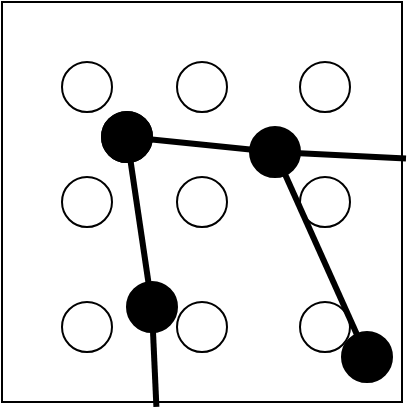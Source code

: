 <mxfile version="12.9.12" type="device"><diagram id="QV_lfO9FSOmVU6kLYoHd" name="Page-1"><mxGraphModel dx="868" dy="479" grid="1" gridSize="10" guides="1" tooltips="1" connect="1" arrows="1" fold="1" page="1" pageScale="1" pageWidth="827" pageHeight="1169" math="0" shadow="0"><root><mxCell id="0"/><mxCell id="1" parent="0"/><mxCell id="7eHNOUm_mzWNuAlaP2gH-22" value="" style="whiteSpace=wrap;html=1;aspect=fixed;strokeColor=#000000;" vertex="1" parent="1"><mxGeometry x="140" y="570" width="200" height="200" as="geometry"/></mxCell><mxCell id="7eHNOUm_mzWNuAlaP2gH-23" value="" style="ellipse;whiteSpace=wrap;html=1;aspect=fixed;strokeColor=#000000;" vertex="1" parent="1"><mxGeometry x="170" y="600" width="25" height="25" as="geometry"/></mxCell><mxCell id="7eHNOUm_mzWNuAlaP2gH-24" value="" style="ellipse;whiteSpace=wrap;html=1;aspect=fixed;strokeColor=#000000;" vertex="1" parent="1"><mxGeometry x="227.5" y="600" width="25" height="25" as="geometry"/></mxCell><mxCell id="7eHNOUm_mzWNuAlaP2gH-25" value="" style="ellipse;whiteSpace=wrap;html=1;aspect=fixed;strokeColor=#000000;" vertex="1" parent="1"><mxGeometry x="289" y="600" width="25" height="25" as="geometry"/></mxCell><mxCell id="7eHNOUm_mzWNuAlaP2gH-26" value="" style="ellipse;whiteSpace=wrap;html=1;aspect=fixed;strokeColor=#000000;" vertex="1" parent="1"><mxGeometry x="170" y="657.5" width="25" height="25" as="geometry"/></mxCell><mxCell id="7eHNOUm_mzWNuAlaP2gH-27" value="" style="ellipse;whiteSpace=wrap;html=1;aspect=fixed;strokeColor=#000000;" vertex="1" parent="1"><mxGeometry x="227.5" y="657.5" width="25" height="25" as="geometry"/></mxCell><mxCell id="7eHNOUm_mzWNuAlaP2gH-28" value="" style="ellipse;whiteSpace=wrap;html=1;aspect=fixed;strokeColor=#000000;" vertex="1" parent="1"><mxGeometry x="289" y="657.5" width="25" height="25" as="geometry"/></mxCell><mxCell id="7eHNOUm_mzWNuAlaP2gH-29" value="" style="ellipse;whiteSpace=wrap;html=1;aspect=fixed;strokeColor=#000000;" vertex="1" parent="1"><mxGeometry x="170" y="720" width="25" height="25" as="geometry"/></mxCell><mxCell id="7eHNOUm_mzWNuAlaP2gH-30" value="" style="ellipse;whiteSpace=wrap;html=1;aspect=fixed;strokeColor=#000000;" vertex="1" parent="1"><mxGeometry x="227.5" y="720" width="25" height="25" as="geometry"/></mxCell><mxCell id="7eHNOUm_mzWNuAlaP2gH-31" value="" style="ellipse;whiteSpace=wrap;html=1;aspect=fixed;strokeColor=#000000;" vertex="1" parent="1"><mxGeometry x="289" y="720" width="25" height="25" as="geometry"/></mxCell><mxCell id="7eHNOUm_mzWNuAlaP2gH-32" value="" style="ellipse;whiteSpace=wrap;html=1;aspect=fixed;strokeColor=#000000;" vertex="1" parent="1"><mxGeometry x="190" y="625" width="25" height="25" as="geometry"/></mxCell><mxCell id="7eHNOUm_mzWNuAlaP2gH-33" value="" style="ellipse;whiteSpace=wrap;html=1;aspect=fixed;strokeColor=#000000;fillColor=#000000;" vertex="1" parent="1"><mxGeometry x="190" y="625" width="25" height="25" as="geometry"/></mxCell><mxCell id="7eHNOUm_mzWNuAlaP2gH-34" value="" style="ellipse;whiteSpace=wrap;html=1;aspect=fixed;strokeColor=#000000;fillColor=#000000;" vertex="1" parent="1"><mxGeometry x="202.5" y="710" width="25" height="25" as="geometry"/></mxCell><mxCell id="7eHNOUm_mzWNuAlaP2gH-35" value="" style="ellipse;whiteSpace=wrap;html=1;aspect=fixed;strokeColor=#000000;fillColor=#000000;" vertex="1" parent="1"><mxGeometry x="264" y="632.5" width="25" height="25" as="geometry"/></mxCell><mxCell id="7eHNOUm_mzWNuAlaP2gH-36" value="" style="ellipse;whiteSpace=wrap;html=1;aspect=fixed;strokeColor=#000000;fillColor=#000000;" vertex="1" parent="1"><mxGeometry x="310" y="735" width="25" height="25" as="geometry"/></mxCell><mxCell id="7eHNOUm_mzWNuAlaP2gH-37" value="" style="endArrow=none;html=1;strokeColor=#000000;strokeWidth=3;" edge="1" parent="1" source="7eHNOUm_mzWNuAlaP2gH-34" target="7eHNOUm_mzWNuAlaP2gH-33"><mxGeometry width="50" height="50" relative="1" as="geometry"><mxPoint x="210" y="720" as="sourcePoint"/><mxPoint x="260" y="670" as="targetPoint"/></mxGeometry></mxCell><mxCell id="7eHNOUm_mzWNuAlaP2gH-38" value="" style="endArrow=none;html=1;strokeColor=#000000;strokeWidth=3;" edge="1" parent="1" source="7eHNOUm_mzWNuAlaP2gH-35" target="7eHNOUm_mzWNuAlaP2gH-33"><mxGeometry width="50" height="50" relative="1" as="geometry"><mxPoint x="213.232" y="710.126" as="sourcePoint"/><mxPoint x="204.31" y="649.868" as="targetPoint"/></mxGeometry></mxCell><mxCell id="7eHNOUm_mzWNuAlaP2gH-39" value="" style="endArrow=none;html=1;strokeColor=#000000;strokeWidth=3;" edge="1" parent="1" source="7eHNOUm_mzWNuAlaP2gH-36" target="7eHNOUm_mzWNuAlaP2gH-35"><mxGeometry width="50" height="50" relative="1" as="geometry"><mxPoint x="223.232" y="720.126" as="sourcePoint"/><mxPoint x="214.31" y="659.868" as="targetPoint"/></mxGeometry></mxCell><mxCell id="7eHNOUm_mzWNuAlaP2gH-40" value="" style="endArrow=none;html=1;strokeColor=#000000;strokeWidth=3;entryX=0.386;entryY=1.012;entryDx=0;entryDy=0;entryPerimeter=0;" edge="1" parent="1" source="7eHNOUm_mzWNuAlaP2gH-34" target="7eHNOUm_mzWNuAlaP2gH-22"><mxGeometry width="50" height="50" relative="1" as="geometry"><mxPoint x="233.232" y="730.126" as="sourcePoint"/><mxPoint x="224.31" y="669.868" as="targetPoint"/></mxGeometry></mxCell><mxCell id="7eHNOUm_mzWNuAlaP2gH-41" value="" style="endArrow=none;html=1;strokeColor=#000000;strokeWidth=3;exitX=1.01;exitY=0.391;exitDx=0;exitDy=0;exitPerimeter=0;" edge="1" parent="1" source="7eHNOUm_mzWNuAlaP2gH-22" target="7eHNOUm_mzWNuAlaP2gH-35"><mxGeometry width="50" height="50" relative="1" as="geometry"><mxPoint x="243.232" y="740.126" as="sourcePoint"/><mxPoint x="234.31" y="679.868" as="targetPoint"/></mxGeometry></mxCell></root></mxGraphModel></diagram></mxfile>